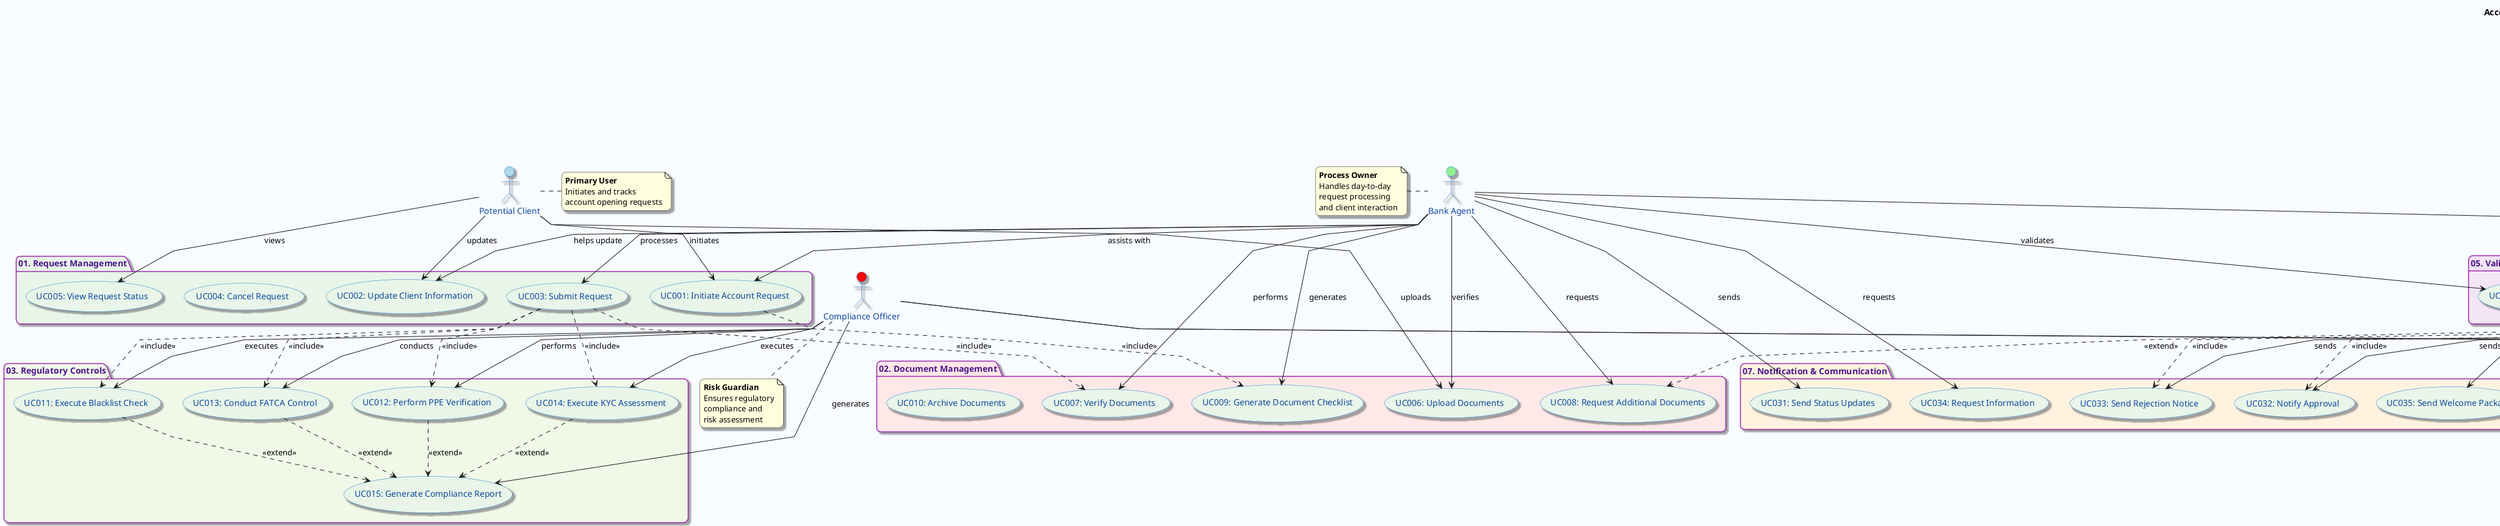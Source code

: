 @startuml AccountOpeningUseCases
skinparam backgroundColor #F8FBFF
skinparam actorBackgroundColor #E3F2FD
skinparam actorBorderColor #1976D2
skinparam actorFontColor #0D47A1
skinparam usecaseBackgroundColor #E8F5E8
skinparam usecaseBorderColor #1976D2
skinparam usecaseFontColor #0D47A1
skinparam packageBackgroundColor #F3E5F5
skinparam packageBorderColor #9C27B0
skinparam packageFontColor #4A148C
skinparam shadowing true
skinparam roundCorner 15
skinparam linetype polyline

title Account Opening System - Use Cases Overview

' ========== ACTORS ==========
actor "Potential Client" as Client #lightblue
actor "Bank Agent" as Agent #lightgreen
actor "Branch Manager" as Manager #orange
actor "Compliance Officer" as Compliance #red
actor "System Administrator" as Admin #gray
actor "External System" as ExtSystem #yellow

' ========== USE CASE PACKAGES ==========

package "01. Request Management" as RequestMgmt #E8F5E8 {
    usecase "UC001: Initiate Account Request" as UC001
    usecase "UC002: Update Client Information" as UC002
    usecase "UC003: Submit Request" as UC003
    usecase "UC004: Cancel Request" as UC004
    usecase "UC005: View Request Status" as UC005
}

package "02. Document Management" as DocumentMgmt #FFE8E8 {
    usecase "UC006: Upload Documents" as UC006
    usecase "UC007: Verify Documents" as UC007
    usecase "UC008: Request Additional Documents" as UC008
    usecase "UC009: Generate Document Checklist" as UC009
    usecase "UC010: Archive Documents" as UC010
}

package "03. Regulatory Controls" as RegControls #F0F8E8 {
    usecase "UC011: Execute Blacklist Check" as UC011
    usecase "UC012: Perform PPE Verification" as UC012
    usecase "UC013: Conduct FATCA Control" as UC013
    usecase "UC014: Execute KYC Assessment" as UC014
    usecase "UC015: Generate Compliance Report" as UC015
}

package "04. Workflow Management" as WorkflowMgmt #FFF8E1 {
    usecase "UC016: Assign Request to Agent" as UC016
    usecase "UC017: Transfer Request" as UC017
    usecase "UC018: Delegate Authority" as UC018
    usecase "UC019: Escalate Request" as UC019
    usecase "UC020: Monitor Workflow" as UC020
}

package "05. Validation Process" as Validation #F3E5F5 {
    usecase "UC021: Validate Client Information" as UC021
    usecase "UC022: Approve Request" as UC022
    usecase "UC023: Reject Request" as UC023
    usecase "UC024: Request Clarification" as UC024
    usecase "UC025: Override Validation" as UC025
}

package "06. Account Creation" as AccountCreation #E1F5FE {
    usecase "UC026: Generate Account Number" as UC026
    usecase "UC027: Create Account in CBS" as UC027
    usecase "UC028: Generate IBAN" as UC028
    usecase "UC029: Issue Debit Cards" as UC029
    usecase "UC030: Setup Online Banking" as UC030
}

package "07. Notification & Communication" as Notification #FFF3E0 {
    usecase "UC031: Send Status Updates" as UC031
    usecase "UC032: Notify Approval" as UC032
    usecase "UC033: Send Rejection Notice" as UC033
    usecase "UC034: Request Information" as UC034
    usecase "UC035: Send Welcome Package" as UC035
}

package "08. Reporting & Analytics" as Reporting #E8F0FF {
    usecase "UC036: Generate Processing Reports" as UC036
    usecase "UC037: Monitor Performance Metrics" as UC037
    usecase "UC038: Export Compliance Data" as UC038
    usecase "UC039: Track Request Statistics" as UC039
    usecase "UC040: Generate Audit Trail" as UC040
}

package "09. System Administration" as Administration #F5F5F5 {
    usecase "UC041: Configure Business Rules" as UC041
    usecase "UC042: Manage User Access" as UC042
    usecase "UC043: Maintain Reference Data" as UC043
    usecase "UC044: Monitor System Health" as UC044
    usecase "UC045: Backup System Data" as UC045
}

package "10. Exception Handling" as Exceptions #FFEBEE {
    usecase "UC046: Handle System Errors" as UC046
    usecase "UC047: Manage Request Timeouts" as UC047
    usecase "UC048: Process Manual Interventions" as UC048
    usecase "UC049: Recover Failed Transactions" as UC049
    usecase "UC050: Handle Data Inconsistencies" as UC050
}

' ========== RELATIONSHIPS ==========

' Client relationships
Client --> UC001 : initiates
Client --> UC002 : updates
Client --> UC005 : views
Client --> UC006 : uploads

' Agent relationships
Agent --> UC001 : assists with
Agent --> UC002 : helps update
Agent --> UC003 : processes
Agent --> UC006 : verifies
Agent --> UC007 : performs
Agent --> UC008 : requests
Agent --> UC009 : generates
Agent --> UC016 : receives
Agent --> UC021 : validates
Agent --> UC031 : sends
Agent --> UC034 : requests

' Manager relationships
Manager --> UC017 : authorizes
Manager --> UC018 : delegates
Manager --> UC019 : escalates
Manager --> UC020 : monitors
Manager --> UC022 : approves
Manager --> UC023 : rejects
Manager --> UC025 : overrides
Manager --> UC036 : generates
Manager --> UC037 : monitors

' Compliance Officer relationships
Compliance --> UC011 : executes
Compliance --> UC012 : performs
Compliance --> UC013 : conducts
Compliance --> UC014 : executes
Compliance --> UC015 : generates
Compliance --> UC038 : exports
Compliance --> UC040 : generates

' Admin relationships
Admin --> UC041 : configures
Admin --> UC042 : manages
Admin --> UC043 : maintains
Admin --> UC044 : monitors
Admin --> UC045 : performs
Admin --> UC046 : handles
Admin --> UC047 : manages
Admin --> UC048 : processes
Admin --> UC049 : recovers
Admin --> UC050 : handles

' External System relationships
ExtSystem --> UC026 : generates
ExtSystem --> UC027 : creates
ExtSystem --> UC028 : generates
ExtSystem --> UC029 : issues
ExtSystem --> UC030 : setups
ExtSystem --> UC032 : sends
ExtSystem --> UC033 : sends
ExtSystem --> UC035 : sends

' ========== USE CASE DEPENDENCIES ==========

UC001 ..> UC009 : <<include>>
UC003 ..> UC007 : <<include>>
UC003 ..> UC011 : <<include>>
UC003 ..> UC012 : <<include>>
UC003 ..> UC013 : <<include>>
UC003 ..> UC014 : <<include>>

UC022 ..> UC026 : <<include>>
UC022 ..> UC027 : <<include>>
UC022 ..> UC032 : <<include>>

UC023 ..> UC033 : <<include>>

UC011 ..> UC015 : <<extend>>
UC012 ..> UC015 : <<extend>>
UC013 ..> UC015 : <<extend>>
UC014 ..> UC015 : <<extend>>

UC019 ..> UC017 : <<extend>>
UC024 ..> UC008 : <<extend>>

' ========== NOTES ==========

note right of Client
**Primary User**
Initiates and tracks
account opening requests
end note

note left of Agent
**Process Owner**
Handles day-to-day
request processing
and client interaction
end note

note top of Manager
**Decision Maker**
Approves/rejects requests
and manages workflow
escalations
end note

note bottom of Compliance
**Risk Guardian**
Ensures regulatory
compliance and
risk assessment
end note

note right of ExtSystem
**Integration Layer**
Core Banking System,
External APIs,
Notification Services
end note

note as ProcessFlow
**TYPICAL PROCESS FLOW**
1. Client initiates request (UC001)
2. Agent collects documents (UC006, UC007)
3. System executes controls (UC011-UC014)
4. Manager validates and approves (UC021, UC022)
5. System creates account (UC026-UC030)
6. Client receives confirmation (UC032, UC035)
end note

@enduml
